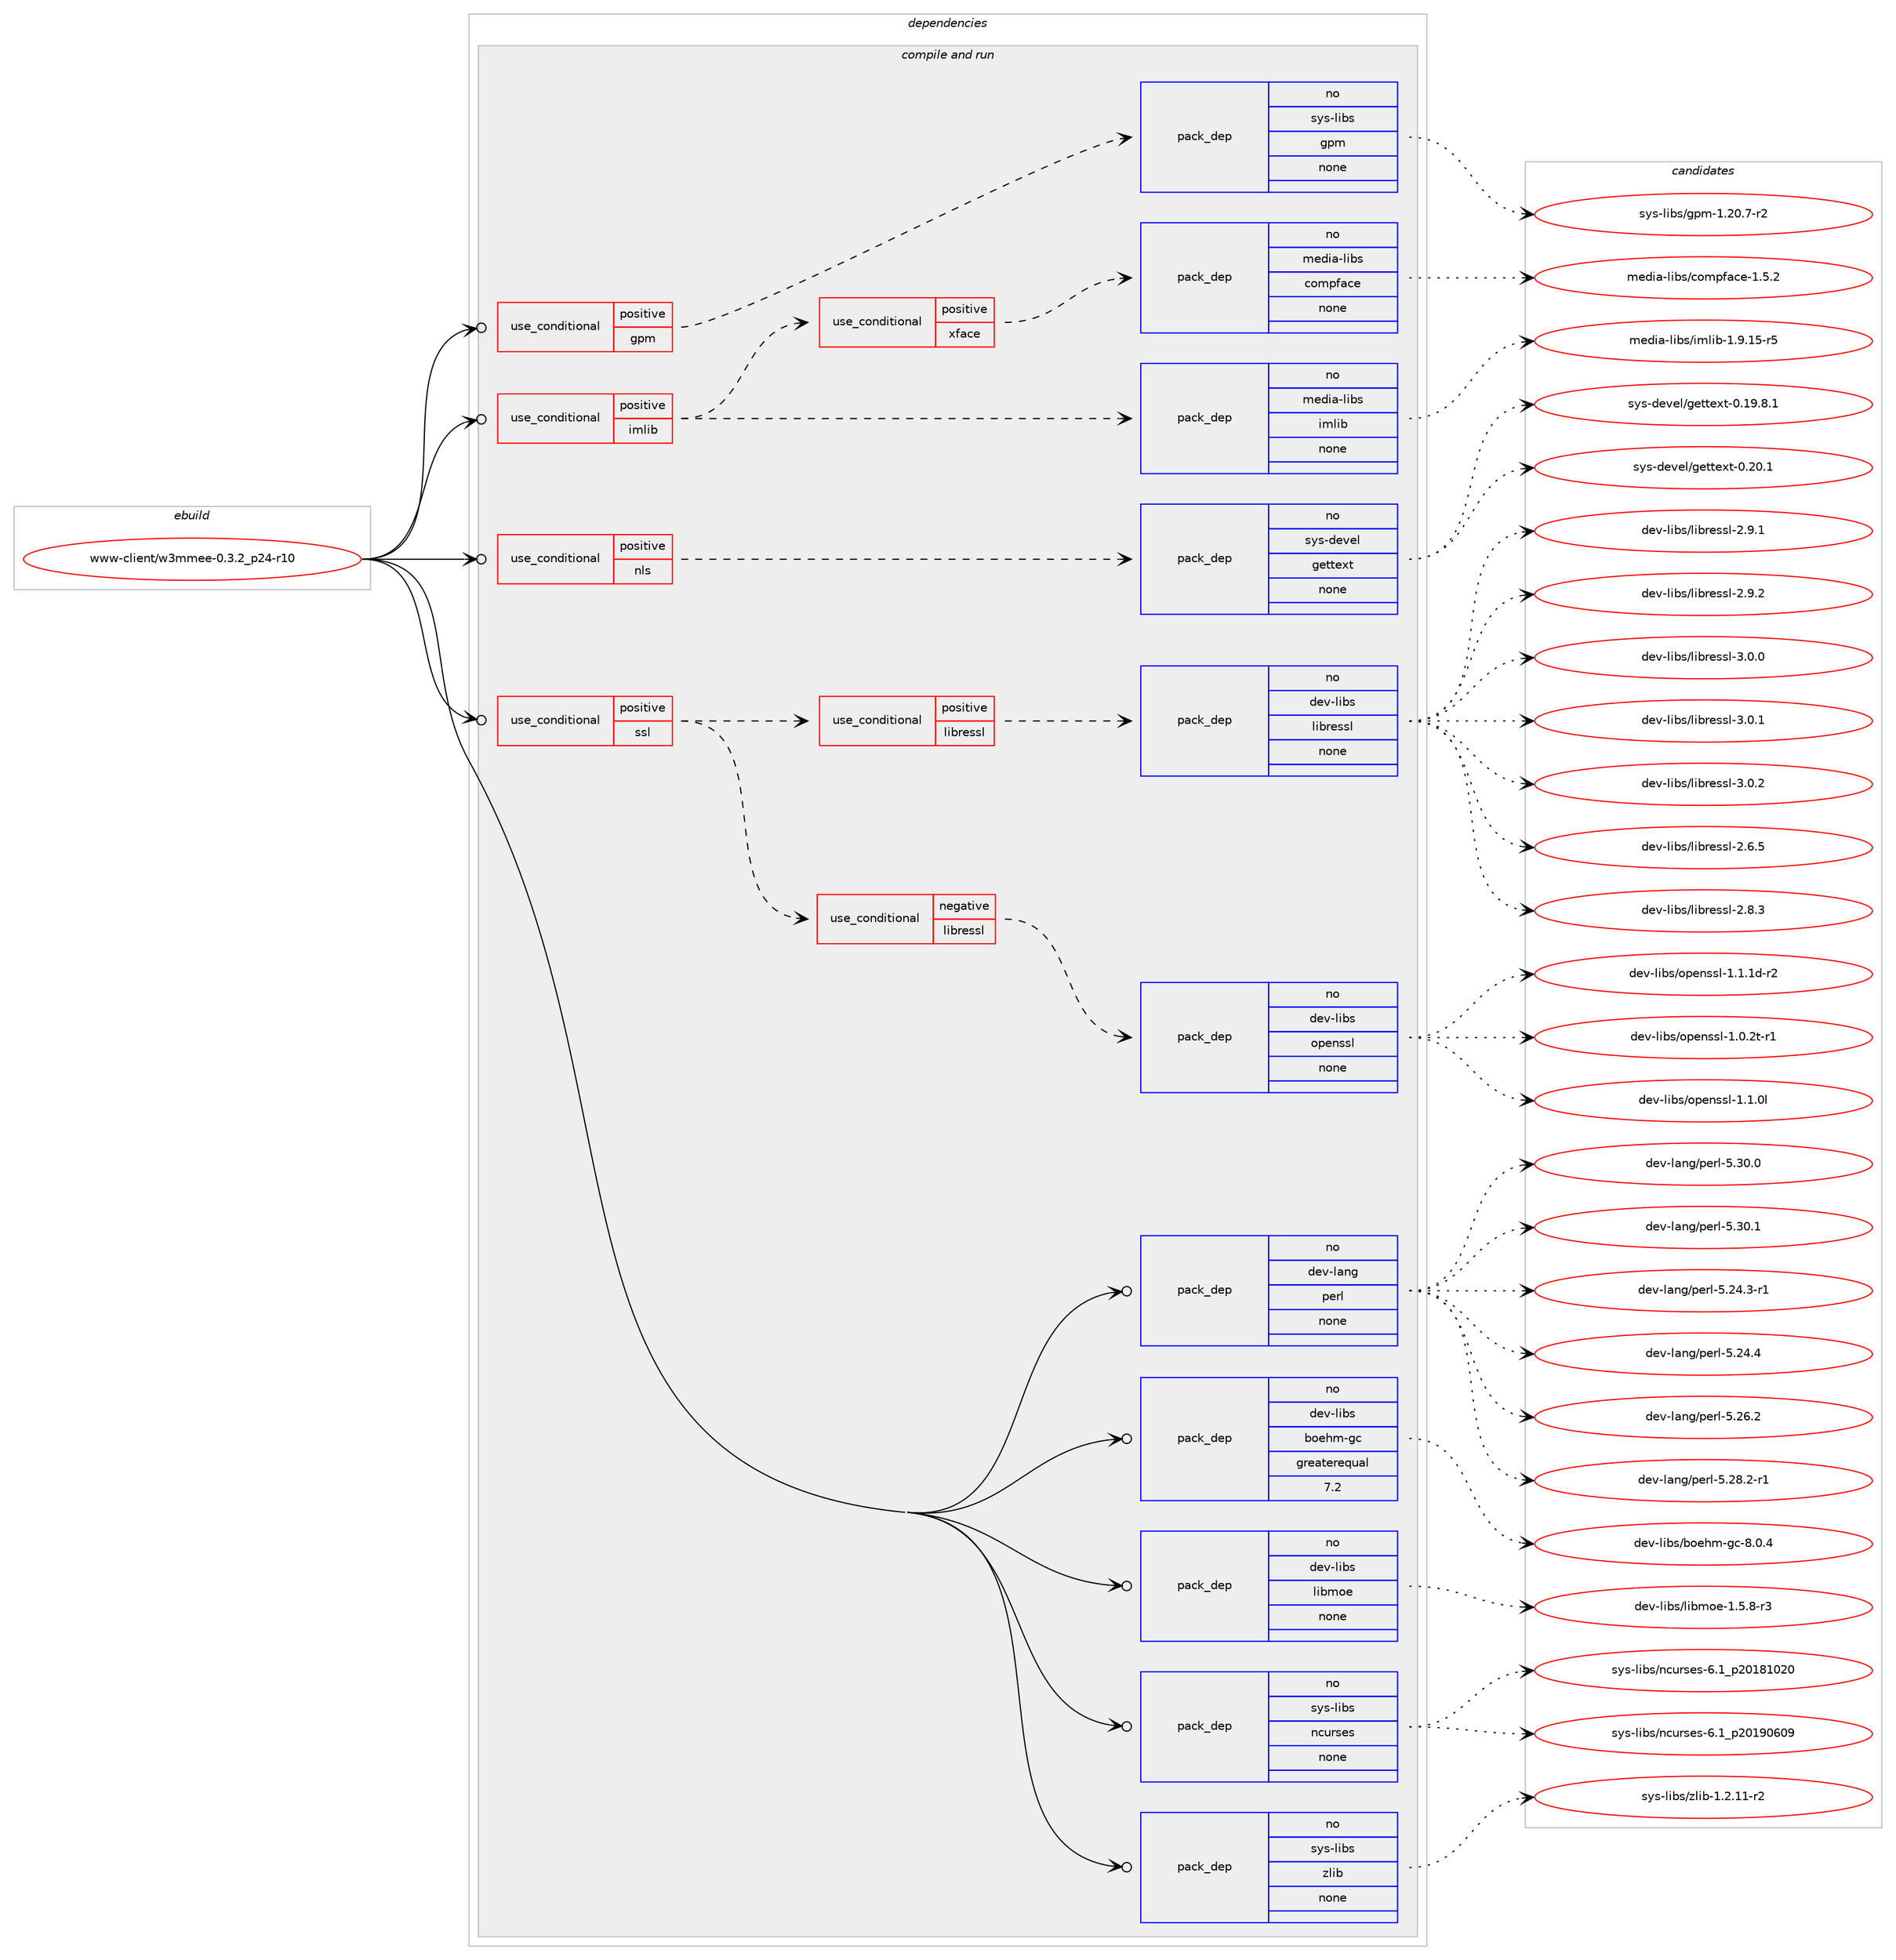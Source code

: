 digraph prolog {

# *************
# Graph options
# *************

newrank=true;
concentrate=true;
compound=true;
graph [rankdir=LR,fontname=Helvetica,fontsize=10,ranksep=1.5];#, ranksep=2.5, nodesep=0.2];
edge  [arrowhead=vee];
node  [fontname=Helvetica,fontsize=10];

# **********
# The ebuild
# **********

subgraph cluster_leftcol {
color=gray;
rank=same;
label=<<i>ebuild</i>>;
id [label="www-client/w3mmee-0.3.2_p24-r10", color=red, width=4, href="../www-client/w3mmee-0.3.2_p24-r10.svg"];
}

# ****************
# The dependencies
# ****************

subgraph cluster_midcol {
color=gray;
label=<<i>dependencies</i>>;
subgraph cluster_compile {
fillcolor="#eeeeee";
style=filled;
label=<<i>compile</i>>;
}
subgraph cluster_compileandrun {
fillcolor="#eeeeee";
style=filled;
label=<<i>compile and run</i>>;
subgraph cond217784 {
dependency908904 [label=<<TABLE BORDER="0" CELLBORDER="1" CELLSPACING="0" CELLPADDING="4"><TR><TD ROWSPAN="3" CELLPADDING="10">use_conditional</TD></TR><TR><TD>positive</TD></TR><TR><TD>gpm</TD></TR></TABLE>>, shape=none, color=red];
subgraph pack674749 {
dependency908905 [label=<<TABLE BORDER="0" CELLBORDER="1" CELLSPACING="0" CELLPADDING="4" WIDTH="220"><TR><TD ROWSPAN="6" CELLPADDING="30">pack_dep</TD></TR><TR><TD WIDTH="110">no</TD></TR><TR><TD>sys-libs</TD></TR><TR><TD>gpm</TD></TR><TR><TD>none</TD></TR><TR><TD></TD></TR></TABLE>>, shape=none, color=blue];
}
dependency908904:e -> dependency908905:w [weight=20,style="dashed",arrowhead="vee"];
}
id:e -> dependency908904:w [weight=20,style="solid",arrowhead="odotvee"];
subgraph cond217785 {
dependency908906 [label=<<TABLE BORDER="0" CELLBORDER="1" CELLSPACING="0" CELLPADDING="4"><TR><TD ROWSPAN="3" CELLPADDING="10">use_conditional</TD></TR><TR><TD>positive</TD></TR><TR><TD>imlib</TD></TR></TABLE>>, shape=none, color=red];
subgraph pack674750 {
dependency908907 [label=<<TABLE BORDER="0" CELLBORDER="1" CELLSPACING="0" CELLPADDING="4" WIDTH="220"><TR><TD ROWSPAN="6" CELLPADDING="30">pack_dep</TD></TR><TR><TD WIDTH="110">no</TD></TR><TR><TD>media-libs</TD></TR><TR><TD>imlib</TD></TR><TR><TD>none</TD></TR><TR><TD></TD></TR></TABLE>>, shape=none, color=blue];
}
dependency908906:e -> dependency908907:w [weight=20,style="dashed",arrowhead="vee"];
subgraph cond217786 {
dependency908908 [label=<<TABLE BORDER="0" CELLBORDER="1" CELLSPACING="0" CELLPADDING="4"><TR><TD ROWSPAN="3" CELLPADDING="10">use_conditional</TD></TR><TR><TD>positive</TD></TR><TR><TD>xface</TD></TR></TABLE>>, shape=none, color=red];
subgraph pack674751 {
dependency908909 [label=<<TABLE BORDER="0" CELLBORDER="1" CELLSPACING="0" CELLPADDING="4" WIDTH="220"><TR><TD ROWSPAN="6" CELLPADDING="30">pack_dep</TD></TR><TR><TD WIDTH="110">no</TD></TR><TR><TD>media-libs</TD></TR><TR><TD>compface</TD></TR><TR><TD>none</TD></TR><TR><TD></TD></TR></TABLE>>, shape=none, color=blue];
}
dependency908908:e -> dependency908909:w [weight=20,style="dashed",arrowhead="vee"];
}
dependency908906:e -> dependency908908:w [weight=20,style="dashed",arrowhead="vee"];
}
id:e -> dependency908906:w [weight=20,style="solid",arrowhead="odotvee"];
subgraph cond217787 {
dependency908910 [label=<<TABLE BORDER="0" CELLBORDER="1" CELLSPACING="0" CELLPADDING="4"><TR><TD ROWSPAN="3" CELLPADDING="10">use_conditional</TD></TR><TR><TD>positive</TD></TR><TR><TD>nls</TD></TR></TABLE>>, shape=none, color=red];
subgraph pack674752 {
dependency908911 [label=<<TABLE BORDER="0" CELLBORDER="1" CELLSPACING="0" CELLPADDING="4" WIDTH="220"><TR><TD ROWSPAN="6" CELLPADDING="30">pack_dep</TD></TR><TR><TD WIDTH="110">no</TD></TR><TR><TD>sys-devel</TD></TR><TR><TD>gettext</TD></TR><TR><TD>none</TD></TR><TR><TD></TD></TR></TABLE>>, shape=none, color=blue];
}
dependency908910:e -> dependency908911:w [weight=20,style="dashed",arrowhead="vee"];
}
id:e -> dependency908910:w [weight=20,style="solid",arrowhead="odotvee"];
subgraph cond217788 {
dependency908912 [label=<<TABLE BORDER="0" CELLBORDER="1" CELLSPACING="0" CELLPADDING="4"><TR><TD ROWSPAN="3" CELLPADDING="10">use_conditional</TD></TR><TR><TD>positive</TD></TR><TR><TD>ssl</TD></TR></TABLE>>, shape=none, color=red];
subgraph cond217789 {
dependency908913 [label=<<TABLE BORDER="0" CELLBORDER="1" CELLSPACING="0" CELLPADDING="4"><TR><TD ROWSPAN="3" CELLPADDING="10">use_conditional</TD></TR><TR><TD>negative</TD></TR><TR><TD>libressl</TD></TR></TABLE>>, shape=none, color=red];
subgraph pack674753 {
dependency908914 [label=<<TABLE BORDER="0" CELLBORDER="1" CELLSPACING="0" CELLPADDING="4" WIDTH="220"><TR><TD ROWSPAN="6" CELLPADDING="30">pack_dep</TD></TR><TR><TD WIDTH="110">no</TD></TR><TR><TD>dev-libs</TD></TR><TR><TD>openssl</TD></TR><TR><TD>none</TD></TR><TR><TD></TD></TR></TABLE>>, shape=none, color=blue];
}
dependency908913:e -> dependency908914:w [weight=20,style="dashed",arrowhead="vee"];
}
dependency908912:e -> dependency908913:w [weight=20,style="dashed",arrowhead="vee"];
subgraph cond217790 {
dependency908915 [label=<<TABLE BORDER="0" CELLBORDER="1" CELLSPACING="0" CELLPADDING="4"><TR><TD ROWSPAN="3" CELLPADDING="10">use_conditional</TD></TR><TR><TD>positive</TD></TR><TR><TD>libressl</TD></TR></TABLE>>, shape=none, color=red];
subgraph pack674754 {
dependency908916 [label=<<TABLE BORDER="0" CELLBORDER="1" CELLSPACING="0" CELLPADDING="4" WIDTH="220"><TR><TD ROWSPAN="6" CELLPADDING="30">pack_dep</TD></TR><TR><TD WIDTH="110">no</TD></TR><TR><TD>dev-libs</TD></TR><TR><TD>libressl</TD></TR><TR><TD>none</TD></TR><TR><TD></TD></TR></TABLE>>, shape=none, color=blue];
}
dependency908915:e -> dependency908916:w [weight=20,style="dashed",arrowhead="vee"];
}
dependency908912:e -> dependency908915:w [weight=20,style="dashed",arrowhead="vee"];
}
id:e -> dependency908912:w [weight=20,style="solid",arrowhead="odotvee"];
subgraph pack674755 {
dependency908917 [label=<<TABLE BORDER="0" CELLBORDER="1" CELLSPACING="0" CELLPADDING="4" WIDTH="220"><TR><TD ROWSPAN="6" CELLPADDING="30">pack_dep</TD></TR><TR><TD WIDTH="110">no</TD></TR><TR><TD>dev-lang</TD></TR><TR><TD>perl</TD></TR><TR><TD>none</TD></TR><TR><TD></TD></TR></TABLE>>, shape=none, color=blue];
}
id:e -> dependency908917:w [weight=20,style="solid",arrowhead="odotvee"];
subgraph pack674756 {
dependency908918 [label=<<TABLE BORDER="0" CELLBORDER="1" CELLSPACING="0" CELLPADDING="4" WIDTH="220"><TR><TD ROWSPAN="6" CELLPADDING="30">pack_dep</TD></TR><TR><TD WIDTH="110">no</TD></TR><TR><TD>dev-libs</TD></TR><TR><TD>boehm-gc</TD></TR><TR><TD>greaterequal</TD></TR><TR><TD>7.2</TD></TR></TABLE>>, shape=none, color=blue];
}
id:e -> dependency908918:w [weight=20,style="solid",arrowhead="odotvee"];
subgraph pack674757 {
dependency908919 [label=<<TABLE BORDER="0" CELLBORDER="1" CELLSPACING="0" CELLPADDING="4" WIDTH="220"><TR><TD ROWSPAN="6" CELLPADDING="30">pack_dep</TD></TR><TR><TD WIDTH="110">no</TD></TR><TR><TD>dev-libs</TD></TR><TR><TD>libmoe</TD></TR><TR><TD>none</TD></TR><TR><TD></TD></TR></TABLE>>, shape=none, color=blue];
}
id:e -> dependency908919:w [weight=20,style="solid",arrowhead="odotvee"];
subgraph pack674758 {
dependency908920 [label=<<TABLE BORDER="0" CELLBORDER="1" CELLSPACING="0" CELLPADDING="4" WIDTH="220"><TR><TD ROWSPAN="6" CELLPADDING="30">pack_dep</TD></TR><TR><TD WIDTH="110">no</TD></TR><TR><TD>sys-libs</TD></TR><TR><TD>ncurses</TD></TR><TR><TD>none</TD></TR><TR><TD></TD></TR></TABLE>>, shape=none, color=blue];
}
id:e -> dependency908920:w [weight=20,style="solid",arrowhead="odotvee"];
subgraph pack674759 {
dependency908921 [label=<<TABLE BORDER="0" CELLBORDER="1" CELLSPACING="0" CELLPADDING="4" WIDTH="220"><TR><TD ROWSPAN="6" CELLPADDING="30">pack_dep</TD></TR><TR><TD WIDTH="110">no</TD></TR><TR><TD>sys-libs</TD></TR><TR><TD>zlib</TD></TR><TR><TD>none</TD></TR><TR><TD></TD></TR></TABLE>>, shape=none, color=blue];
}
id:e -> dependency908921:w [weight=20,style="solid",arrowhead="odotvee"];
}
subgraph cluster_run {
fillcolor="#eeeeee";
style=filled;
label=<<i>run</i>>;
}
}

# **************
# The candidates
# **************

subgraph cluster_choices {
rank=same;
color=gray;
label=<<i>candidates</i>>;

subgraph choice674749 {
color=black;
nodesep=1;
choice115121115451081059811547103112109454946504846554511450 [label="sys-libs/gpm-1.20.7-r2", color=red, width=4,href="../sys-libs/gpm-1.20.7-r2.svg"];
dependency908905:e -> choice115121115451081059811547103112109454946504846554511450:w [style=dotted,weight="100"];
}
subgraph choice674750 {
color=black;
nodesep=1;
choice1091011001059745108105981154710510910810598454946574649534511453 [label="media-libs/imlib-1.9.15-r5", color=red, width=4,href="../media-libs/imlib-1.9.15-r5.svg"];
dependency908907:e -> choice1091011001059745108105981154710510910810598454946574649534511453:w [style=dotted,weight="100"];
}
subgraph choice674751 {
color=black;
nodesep=1;
choice10910110010597451081059811547991111091121029799101454946534650 [label="media-libs/compface-1.5.2", color=red, width=4,href="../media-libs/compface-1.5.2.svg"];
dependency908909:e -> choice10910110010597451081059811547991111091121029799101454946534650:w [style=dotted,weight="100"];
}
subgraph choice674752 {
color=black;
nodesep=1;
choice1151211154510010111810110847103101116116101120116454846495746564649 [label="sys-devel/gettext-0.19.8.1", color=red, width=4,href="../sys-devel/gettext-0.19.8.1.svg"];
choice115121115451001011181011084710310111611610112011645484650484649 [label="sys-devel/gettext-0.20.1", color=red, width=4,href="../sys-devel/gettext-0.20.1.svg"];
dependency908911:e -> choice1151211154510010111810110847103101116116101120116454846495746564649:w [style=dotted,weight="100"];
dependency908911:e -> choice115121115451001011181011084710310111611610112011645484650484649:w [style=dotted,weight="100"];
}
subgraph choice674753 {
color=black;
nodesep=1;
choice1001011184510810598115471111121011101151151084549464846501164511449 [label="dev-libs/openssl-1.0.2t-r1", color=red, width=4,href="../dev-libs/openssl-1.0.2t-r1.svg"];
choice100101118451081059811547111112101110115115108454946494648108 [label="dev-libs/openssl-1.1.0l", color=red, width=4,href="../dev-libs/openssl-1.1.0l.svg"];
choice1001011184510810598115471111121011101151151084549464946491004511450 [label="dev-libs/openssl-1.1.1d-r2", color=red, width=4,href="../dev-libs/openssl-1.1.1d-r2.svg"];
dependency908914:e -> choice1001011184510810598115471111121011101151151084549464846501164511449:w [style=dotted,weight="100"];
dependency908914:e -> choice100101118451081059811547111112101110115115108454946494648108:w [style=dotted,weight="100"];
dependency908914:e -> choice1001011184510810598115471111121011101151151084549464946491004511450:w [style=dotted,weight="100"];
}
subgraph choice674754 {
color=black;
nodesep=1;
choice10010111845108105981154710810598114101115115108455046544653 [label="dev-libs/libressl-2.6.5", color=red, width=4,href="../dev-libs/libressl-2.6.5.svg"];
choice10010111845108105981154710810598114101115115108455046564651 [label="dev-libs/libressl-2.8.3", color=red, width=4,href="../dev-libs/libressl-2.8.3.svg"];
choice10010111845108105981154710810598114101115115108455046574649 [label="dev-libs/libressl-2.9.1", color=red, width=4,href="../dev-libs/libressl-2.9.1.svg"];
choice10010111845108105981154710810598114101115115108455046574650 [label="dev-libs/libressl-2.9.2", color=red, width=4,href="../dev-libs/libressl-2.9.2.svg"];
choice10010111845108105981154710810598114101115115108455146484648 [label="dev-libs/libressl-3.0.0", color=red, width=4,href="../dev-libs/libressl-3.0.0.svg"];
choice10010111845108105981154710810598114101115115108455146484649 [label="dev-libs/libressl-3.0.1", color=red, width=4,href="../dev-libs/libressl-3.0.1.svg"];
choice10010111845108105981154710810598114101115115108455146484650 [label="dev-libs/libressl-3.0.2", color=red, width=4,href="../dev-libs/libressl-3.0.2.svg"];
dependency908916:e -> choice10010111845108105981154710810598114101115115108455046544653:w [style=dotted,weight="100"];
dependency908916:e -> choice10010111845108105981154710810598114101115115108455046564651:w [style=dotted,weight="100"];
dependency908916:e -> choice10010111845108105981154710810598114101115115108455046574649:w [style=dotted,weight="100"];
dependency908916:e -> choice10010111845108105981154710810598114101115115108455046574650:w [style=dotted,weight="100"];
dependency908916:e -> choice10010111845108105981154710810598114101115115108455146484648:w [style=dotted,weight="100"];
dependency908916:e -> choice10010111845108105981154710810598114101115115108455146484649:w [style=dotted,weight="100"];
dependency908916:e -> choice10010111845108105981154710810598114101115115108455146484650:w [style=dotted,weight="100"];
}
subgraph choice674755 {
color=black;
nodesep=1;
choice100101118451089711010347112101114108455346505246514511449 [label="dev-lang/perl-5.24.3-r1", color=red, width=4,href="../dev-lang/perl-5.24.3-r1.svg"];
choice10010111845108971101034711210111410845534650524652 [label="dev-lang/perl-5.24.4", color=red, width=4,href="../dev-lang/perl-5.24.4.svg"];
choice10010111845108971101034711210111410845534650544650 [label="dev-lang/perl-5.26.2", color=red, width=4,href="../dev-lang/perl-5.26.2.svg"];
choice100101118451089711010347112101114108455346505646504511449 [label="dev-lang/perl-5.28.2-r1", color=red, width=4,href="../dev-lang/perl-5.28.2-r1.svg"];
choice10010111845108971101034711210111410845534651484648 [label="dev-lang/perl-5.30.0", color=red, width=4,href="../dev-lang/perl-5.30.0.svg"];
choice10010111845108971101034711210111410845534651484649 [label="dev-lang/perl-5.30.1", color=red, width=4,href="../dev-lang/perl-5.30.1.svg"];
dependency908917:e -> choice100101118451089711010347112101114108455346505246514511449:w [style=dotted,weight="100"];
dependency908917:e -> choice10010111845108971101034711210111410845534650524652:w [style=dotted,weight="100"];
dependency908917:e -> choice10010111845108971101034711210111410845534650544650:w [style=dotted,weight="100"];
dependency908917:e -> choice100101118451089711010347112101114108455346505646504511449:w [style=dotted,weight="100"];
dependency908917:e -> choice10010111845108971101034711210111410845534651484648:w [style=dotted,weight="100"];
dependency908917:e -> choice10010111845108971101034711210111410845534651484649:w [style=dotted,weight="100"];
}
subgraph choice674756 {
color=black;
nodesep=1;
choice100101118451081059811547981111011041094510399455646484652 [label="dev-libs/boehm-gc-8.0.4", color=red, width=4,href="../dev-libs/boehm-gc-8.0.4.svg"];
dependency908918:e -> choice100101118451081059811547981111011041094510399455646484652:w [style=dotted,weight="100"];
}
subgraph choice674757 {
color=black;
nodesep=1;
choice100101118451081059811547108105981091111014549465346564511451 [label="dev-libs/libmoe-1.5.8-r3", color=red, width=4,href="../dev-libs/libmoe-1.5.8-r3.svg"];
dependency908919:e -> choice100101118451081059811547108105981091111014549465346564511451:w [style=dotted,weight="100"];
}
subgraph choice674758 {
color=black;
nodesep=1;
choice1151211154510810598115471109911711411510111545544649951125048495649485048 [label="sys-libs/ncurses-6.1_p20181020", color=red, width=4,href="../sys-libs/ncurses-6.1_p20181020.svg"];
choice1151211154510810598115471109911711411510111545544649951125048495748544857 [label="sys-libs/ncurses-6.1_p20190609", color=red, width=4,href="../sys-libs/ncurses-6.1_p20190609.svg"];
dependency908920:e -> choice1151211154510810598115471109911711411510111545544649951125048495649485048:w [style=dotted,weight="100"];
dependency908920:e -> choice1151211154510810598115471109911711411510111545544649951125048495748544857:w [style=dotted,weight="100"];
}
subgraph choice674759 {
color=black;
nodesep=1;
choice11512111545108105981154712210810598454946504649494511450 [label="sys-libs/zlib-1.2.11-r2", color=red, width=4,href="../sys-libs/zlib-1.2.11-r2.svg"];
dependency908921:e -> choice11512111545108105981154712210810598454946504649494511450:w [style=dotted,weight="100"];
}
}

}
